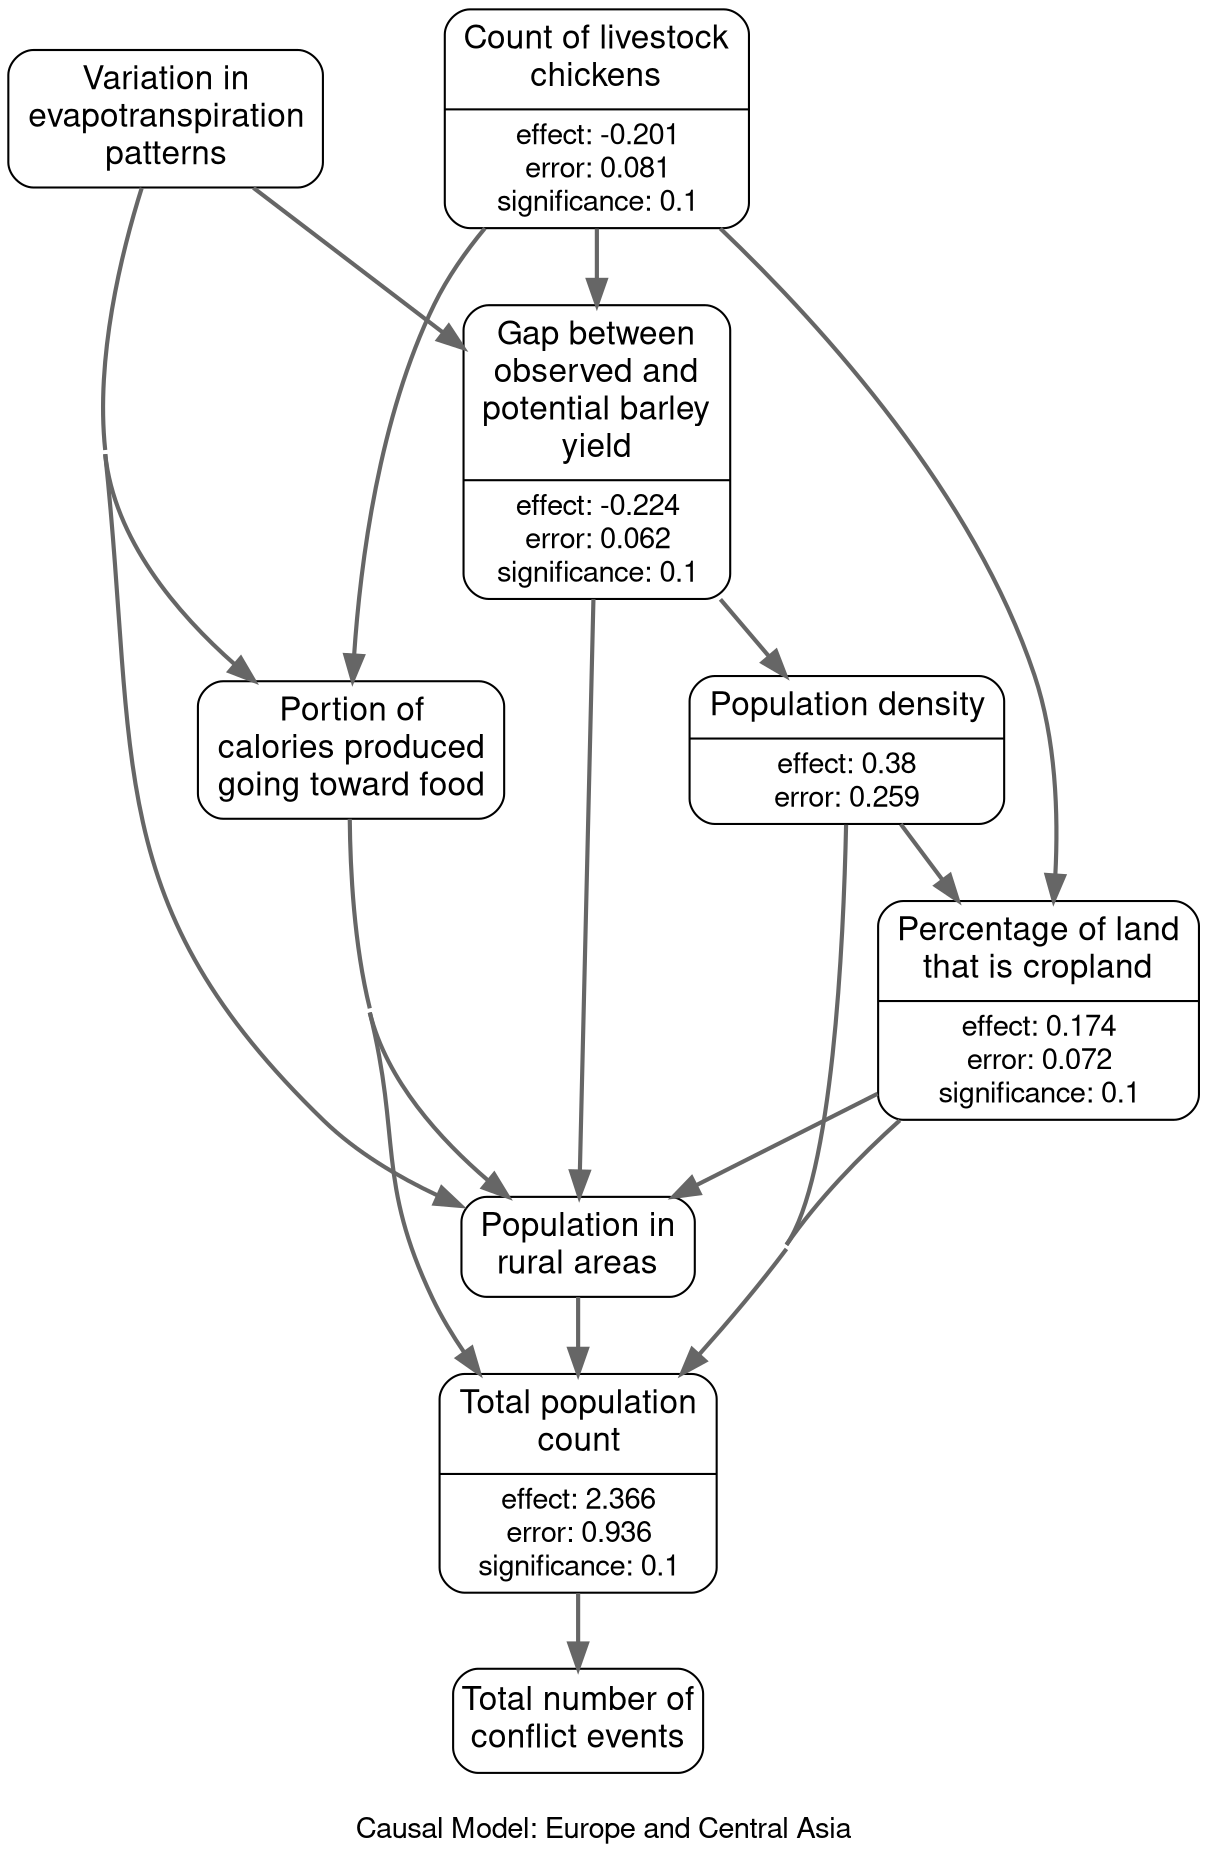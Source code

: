 # generated file for region: europe_and_central_asia by CausalModelRegionGenerator
strict digraph causalModel {
fontname="Helvetica, Arial, sans-serif";
label="
Causal Model: Europe and Central Asia";
labelloc = b;
nodesep = 0.4;
concentrate = true;
node[shape = Mrecord, fontname = "Helvetica, Arial, sans-serif", margin = "0.10,0.06", penwidth = 1.0];
edge[arrowsize = 1.2 penwidth = 2 color="#666666"];

# nodes
et_anom_m_STD_m [label = <<table align="center" border="0" cellspacing="1" cellpadding="1">
<tr><td><font point-size="16">Variation in<br/>evapotranspiration<br/>patterns<br/></font></td></tr>
</table>
>, class = rankA];
chicken_number_s [label = <{<table align="center" border="0" cellspacing="1" cellpadding="1">
<tr><td><font point-size="16">Count of livestock<br/>chickens<br/></font></td></tr>
</table>
|<table border="0" cellspacing="1" cellpadding="0.5"><tr><td><font point-size="14">effect: -0.201</font></td></tr>
<tr><td><font point-size="14">error: 0.081</font></td></tr>
<tr><td><font point-size="14">significance: 0.1</font></td></tr></table>}>, class = rankA];
yield_gap_barley_s [label = <{<table align="center" border="0" cellspacing="1" cellpadding="1">
<tr><td><font point-size="16">Gap between<br/>observed and<br/>potential barley<br/>yield<br/></font></td></tr>
</table>
|<table border="0" cellspacing="1" cellpadding="0.5"><tr><td><font point-size="14">effect: -0.224</font></td></tr>
<tr><td><font point-size="14">error: 0.062</font></td></tr>
<tr><td><font point-size="14">significance: 0.1</font></td></tr></table>}>, class = rankB];
rurpop_s [label = <<table align="center" border="0" cellspacing="1" cellpadding="1">
<tr><td><font point-size="16">Population in<br/>rural areas<br/></font></td></tr>
</table>
>, class = rankB];
Cropland2000_mean_percent_s [label = <{<table align="center" border="0" cellspacing="1" cellpadding="1">
<tr><td><font point-size="16">Percentage of land<br/>that is cropland<br/></font></td></tr>
</table>
|<table border="0" cellspacing="1" cellpadding="0.5"><tr><td><font point-size="14">effect: 0.174</font></td></tr>
<tr><td><font point-size="14">error: 0.072</font></td></tr>
<tr><td><font point-size="14">significance: 0.1</font></td></tr></table>}>, class = rankB];
loccount_y [label = <{<table align="center" border="0" cellspacing="1" cellpadding="1">
<tr><td><font point-size="16">Total population<br/>count<br/></font></td></tr>
</table>
|<table border="0" cellspacing="1" cellpadding="0.5"><tr><td><font point-size="14">effect: 2.366</font></td></tr>
<tr><td><font point-size="14">error: 0.936</font></td></tr>
<tr><td><font point-size="14">significance: 0.1</font></td></tr></table>}>, class = rankB];
locdensity_y [label = <{<table align="center" border="0" cellspacing="1" cellpadding="1">
<tr><td><font point-size="16">Population density</font></td></tr>
</table>
|<table border="0" cellspacing="1" cellpadding="0.5"><tr><td><font point-size="14">effect: 0.38</font></td></tr>
<tr><td><font point-size="14">error: 0.259</font></td></tr></table>}>, class = rankB];
DeliveredkcalFraction_s [label = <<table align="center" border="0" cellspacing="1" cellpadding="1">
<tr><td><font point-size="16">Portion of<br/>calories produced<br/>going toward food<br/></font></td></tr>
</table>
>, class = rankB];
acl_sum_evnt_m [label = "Total number of
conflict events" class = rankC shape=box style=rounded fontsize="16pt" margin = "0.05,0.10"];

#ranks
{rank=same; et_anom_m_STD_m chicken_number_s; }

# links
et_anom_m_STD_m -> yield_gap_barley_s ;
et_anom_m_STD_m -> rurpop_s ;
et_anom_m_STD_m -> DeliveredkcalFraction_s ;
chicken_number_s -> yield_gap_barley_s ;
chicken_number_s -> Cropland2000_mean_percent_s ;
chicken_number_s -> DeliveredkcalFraction_s ;
yield_gap_barley_s -> rurpop_s ;
yield_gap_barley_s -> locdensity_y ;
rurpop_s -> loccount_y ;
Cropland2000_mean_percent_s -> rurpop_s ;
Cropland2000_mean_percent_s -> loccount_y ;
loccount_y -> acl_sum_evnt_m ;
locdensity_y -> Cropland2000_mean_percent_s ;
locdensity_y -> loccount_y ;
DeliveredkcalFraction_s -> rurpop_s ;
DeliveredkcalFraction_s -> loccount_y ;

}
